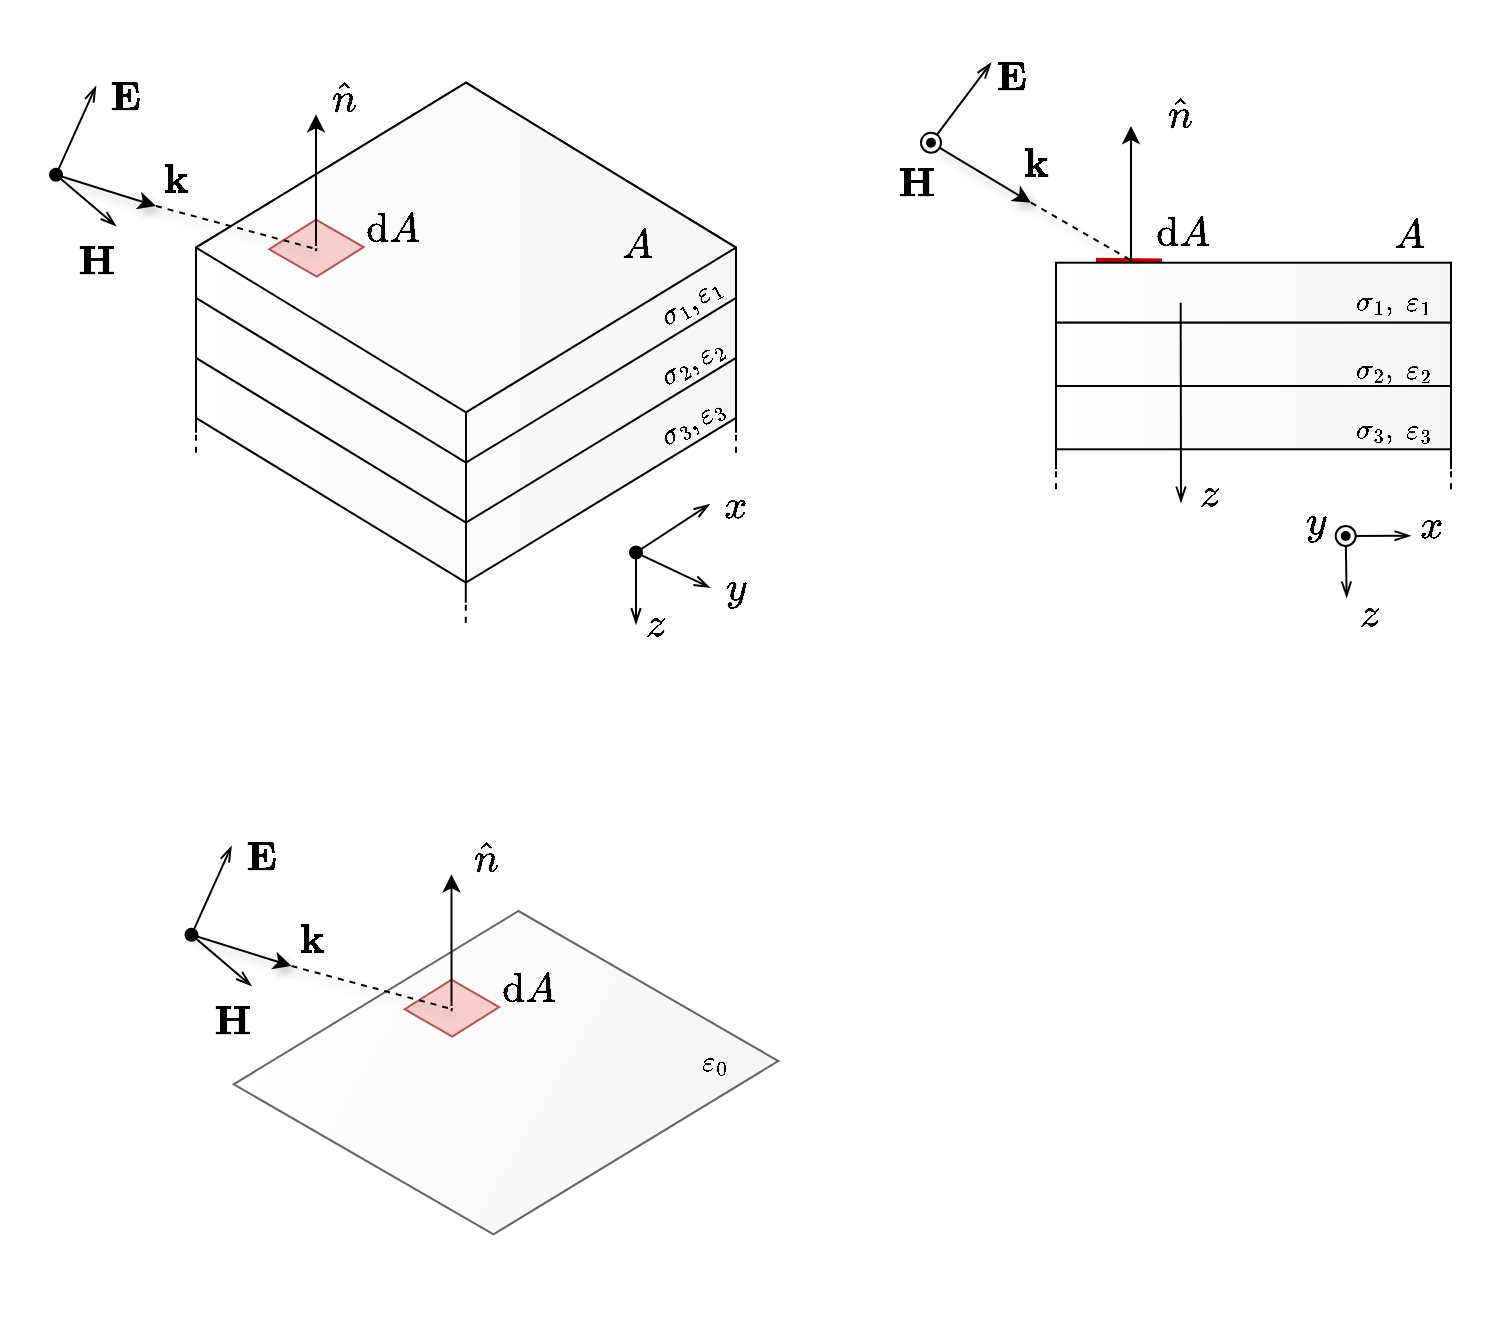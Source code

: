 <mxfile version="18.0.6" type="device"><diagram id="U_iILSM88MHI5gb71mpy" name="Page-1"><mxGraphModel dx="1422" dy="880" grid="1" gridSize="10" guides="1" tooltips="1" connect="1" arrows="1" fold="1" page="1" pageScale="1" pageWidth="1654" pageHeight="1169" math="1" shadow="0"><root><mxCell id="0"/><mxCell id="1" parent="0"/><mxCell id="bYvOaHDMlAFuU2vmQatj-49" value="" style="endArrow=none;html=1;rounded=0;strokeColor=#BD0000;strokeWidth=5;exitX=0.191;exitY=-0.006;exitDx=0;exitDy=0;exitPerimeter=0;entryX=0.268;entryY=0.014;entryDx=0;entryDy=0;entryPerimeter=0;" parent="1" target="bYvOaHDMlAFuU2vmQatj-14" edge="1"><mxGeometry width="50" height="50" relative="1" as="geometry"><mxPoint x="590.002" y="198.35" as="sourcePoint"/><mxPoint x="618.8" y="198.53" as="targetPoint"/></mxGeometry></mxCell><mxCell id="bYvOaHDMlAFuU2vmQatj-2" value="" style="whiteSpace=wrap;html=1;shape=mxgraph.basic.isocube;isoAngle=18.86;fontSize=18;fillColor=#f5f5f5;fontColor=#333333;strokeColor=#000000;gradientColor=#ffffff;gradientDirection=west;" parent="1" vertex="1"><mxGeometry x="140" y="146.27" width="270" height="212.08" as="geometry"/></mxCell><mxCell id="kk_CshJzOZGwAHu3Lzx9-15" value="" style="whiteSpace=wrap;html=1;shape=mxgraph.basic.isocube;isoAngle=18.86;fontSize=18;fillColor=#f5f5f5;fontColor=#333333;strokeColor=#000000;gradientColor=#ffffff;gradientDirection=west;" parent="1" vertex="1"><mxGeometry x="140" y="108.35" width="270" height="220" as="geometry"/></mxCell><mxCell id="kk_CshJzOZGwAHu3Lzx9-16" value="" style="whiteSpace=wrap;html=1;shape=mxgraph.basic.isocube;isoAngle=18.86;fontSize=18;fillColor=#f5f5f5;fontColor=#333333;strokeColor=#000000;gradientColor=#ffffff;gradientDirection=west;" parent="1" vertex="1"><mxGeometry x="140" y="108.35" width="270" height="190" as="geometry"/></mxCell><mxCell id="kk_CshJzOZGwAHu3Lzx9-24" value="&lt;font face=&quot;serif&quot; style=&quot;font-size: 14px&quot;&gt;$$ \sigma_2, $$&lt;/font&gt;" style="text;html=1;strokeColor=none;fillColor=none;align=center;verticalAlign=middle;whiteSpace=wrap;rounded=0;rotation=-30;" parent="1" vertex="1"><mxGeometry x="371.03" y="236.56" width="20" height="30" as="geometry"/></mxCell><mxCell id="kk_CshJzOZGwAHu3Lzx9-25" value="&lt;font face=&quot;serif&quot; style=&quot;font-size: 14px&quot;&gt;$$ \varepsilon_2 $$&lt;/font&gt;" style="text;html=1;strokeColor=none;fillColor=none;align=center;verticalAlign=middle;whiteSpace=wrap;rounded=0;rotation=-30;" parent="1" vertex="1"><mxGeometry x="391.63" y="232.79" width="10.98" height="20" as="geometry"/></mxCell><mxCell id="uXs8sqpdoN_Wdo4yryua-9" value="&lt;font face=&quot;serif&quot; style=&quot;font-size: 20px;&quot;&gt;$$ A $$&lt;/font&gt;" style="text;html=1;strokeColor=none;fillColor=none;align=center;verticalAlign=middle;whiteSpace=wrap;rounded=0;" parent="1" vertex="1"><mxGeometry x="351.03" y="173.35" width="20" height="30" as="geometry"/></mxCell><mxCell id="kk_CshJzOZGwAHu3Lzx9-34" value="" style="endArrow=openThin;html=1;rounded=0;endFill=0;startArrow=oval;startFill=1;" parent="1" edge="1"><mxGeometry width="50" height="50" relative="1" as="geometry"><mxPoint x="70" y="154.41" as="sourcePoint"/><mxPoint x="90" y="110" as="targetPoint"/></mxGeometry></mxCell><mxCell id="kk_CshJzOZGwAHu3Lzx9-35" value="" style="endArrow=openThin;html=1;rounded=0;endFill=0;" parent="1" edge="1"><mxGeometry width="50" height="50" relative="1" as="geometry"><mxPoint x="70" y="154.41" as="sourcePoint"/><mxPoint x="100" y="180" as="targetPoint"/></mxGeometry></mxCell><mxCell id="kk_CshJzOZGwAHu3Lzx9-36" value="" style="endArrow=classic;html=1;endFill=1;strokeWidth=1;strokeColor=default;targetPerimeterSpacing=0;sourcePerimeterSpacing=7;rounded=0;shadow=1;" parent="1" edge="1"><mxGeometry width="50" height="50" relative="1" as="geometry"><mxPoint x="70" y="154.41" as="sourcePoint"/><mxPoint x="120" y="170" as="targetPoint"/></mxGeometry></mxCell><mxCell id="kk_CshJzOZGwAHu3Lzx9-38" value="&lt;font face=&quot;serif&quot; style=&quot;font-size: 20px;&quot;&gt;$$ \mathbf{H} $$&lt;/font&gt;" style="text;html=1;strokeColor=none;fillColor=none;align=center;verticalAlign=middle;whiteSpace=wrap;rounded=0;" parent="1" vertex="1"><mxGeometry x="80" y="183.35" width="20" height="26.65" as="geometry"/></mxCell><mxCell id="kk_CshJzOZGwAHu3Lzx9-39" value="&lt;font face=&quot;serif&quot; style=&quot;font-size: 20px;&quot;&gt;$$ \mathbf{k} $$&lt;/font&gt;" style="text;html=1;strokeColor=none;fillColor=none;align=center;verticalAlign=middle;whiteSpace=wrap;rounded=0;" parent="1" vertex="1"><mxGeometry x="120" y="140.85" width="20" height="30" as="geometry"/></mxCell><mxCell id="kk_CshJzOZGwAHu3Lzx9-43" value="" style="endArrow=none;html=1;endFill=0;strokeWidth=1;strokeColor=default;rounded=0;shadow=1;dashed=1;startArrow=none;" parent="1" edge="1"><mxGeometry width="50" height="50" relative="1" as="geometry"><mxPoint x="206.915" y="199.815" as="sourcePoint"/><mxPoint x="207" y="200" as="targetPoint"/></mxGeometry></mxCell><mxCell id="kk_CshJzOZGwAHu3Lzx9-45" value="&lt;font face=&quot;serif&quot; style=&quot;font-size: 20px;&quot;&gt;$$ \mathrm{d}A $$&lt;/font&gt;" style="text;html=1;strokeColor=none;fillColor=none;align=center;verticalAlign=middle;whiteSpace=wrap;rounded=0;" parent="1" vertex="1"><mxGeometry x="229.02" y="165" width="20" height="30" as="geometry"/></mxCell><mxCell id="bYvOaHDMlAFuU2vmQatj-3" value="&lt;font face=&quot;serif&quot; style=&quot;font-size: 14px&quot;&gt;$$ \sigma_1, $$&lt;/font&gt;" style="text;html=1;strokeColor=none;fillColor=none;align=center;verticalAlign=middle;whiteSpace=wrap;rounded=0;rotation=-30;" parent="1" vertex="1"><mxGeometry x="371.03" y="206.56" width="20" height="30" as="geometry"/></mxCell><mxCell id="bYvOaHDMlAFuU2vmQatj-4" value="&lt;font face=&quot;serif&quot; style=&quot;font-size: 14px&quot;&gt;$$ \varepsilon_1 $$&lt;/font&gt;" style="text;html=1;strokeColor=none;fillColor=none;align=center;verticalAlign=middle;whiteSpace=wrap;rounded=0;rotation=-30;" parent="1" vertex="1"><mxGeometry x="391.03" y="206.56" width="10.98" height="11.65" as="geometry"/></mxCell><mxCell id="bYvOaHDMlAFuU2vmQatj-5" value="&lt;font face=&quot;serif&quot; style=&quot;font-size: 14px&quot;&gt;$$ \sigma_3, $$&lt;/font&gt;" style="text;html=1;strokeColor=none;fillColor=none;align=center;verticalAlign=middle;whiteSpace=wrap;rounded=0;rotation=-30;" parent="1" vertex="1"><mxGeometry x="371.03" y="266.56" width="20" height="30" as="geometry"/></mxCell><mxCell id="bYvOaHDMlAFuU2vmQatj-6" value="&lt;font face=&quot;serif&quot; style=&quot;font-size: 14px&quot;&gt;$$ \varepsilon_3 $$&lt;/font&gt;" style="text;html=1;strokeColor=none;fillColor=none;align=center;verticalAlign=middle;whiteSpace=wrap;rounded=0;rotation=-30;" parent="1" vertex="1"><mxGeometry x="391.63" y="262.79" width="10.98" height="20" as="geometry"/></mxCell><mxCell id="bYvOaHDMlAFuU2vmQatj-7" value="" style="endArrow=none;dashed=1;html=1;rounded=0;" parent="1" edge="1"><mxGeometry width="50" height="50" relative="1" as="geometry"><mxPoint x="140" y="293.35" as="sourcePoint"/><mxPoint x="140" y="283.35" as="targetPoint"/></mxGeometry></mxCell><mxCell id="bYvOaHDMlAFuU2vmQatj-9" value="" style="endArrow=none;html=1;rounded=0;" parent="1" edge="1"><mxGeometry width="50" height="50" relative="1" as="geometry"><mxPoint x="140" y="283.35" as="sourcePoint"/><mxPoint x="140" y="273.35" as="targetPoint"/></mxGeometry></mxCell><mxCell id="bYvOaHDMlAFuU2vmQatj-10" value="" style="endArrow=none;dashed=1;html=1;rounded=0;" parent="1" edge="1"><mxGeometry width="50" height="50" relative="1" as="geometry"><mxPoint x="274.9" y="378.35" as="sourcePoint"/><mxPoint x="274.9" y="368.35" as="targetPoint"/></mxGeometry></mxCell><mxCell id="bYvOaHDMlAFuU2vmQatj-11" value="" style="endArrow=none;html=1;rounded=0;" parent="1" edge="1"><mxGeometry width="50" height="50" relative="1" as="geometry"><mxPoint x="274.9" y="368.35" as="sourcePoint"/><mxPoint x="274.9" y="358.35" as="targetPoint"/></mxGeometry></mxCell><mxCell id="bYvOaHDMlAFuU2vmQatj-12" value="" style="endArrow=none;dashed=1;html=1;rounded=0;" parent="1" edge="1"><mxGeometry width="50" height="50" relative="1" as="geometry"><mxPoint x="410" y="293.35" as="sourcePoint"/><mxPoint x="410" y="283.35" as="targetPoint"/></mxGeometry></mxCell><mxCell id="bYvOaHDMlAFuU2vmQatj-13" value="" style="endArrow=none;html=1;rounded=0;" parent="1" edge="1"><mxGeometry width="50" height="50" relative="1" as="geometry"><mxPoint x="410" y="283.35" as="sourcePoint"/><mxPoint x="410" y="273.35" as="targetPoint"/></mxGeometry></mxCell><mxCell id="bYvOaHDMlAFuU2vmQatj-14" value="" style="rounded=0;whiteSpace=wrap;html=1;fontSize=18;fillColor=#f5f5f5;gradientDirection=west;fontColor=#333333;strokeColor=#000000;gradientColor=#ffffff;" parent="1" vertex="1"><mxGeometry x="570" y="198.35" width="197.5" height="30" as="geometry"/></mxCell><mxCell id="bYvOaHDMlAFuU2vmQatj-15" value="" style="rounded=0;whiteSpace=wrap;html=1;fontSize=18;fillColor=#f5f5f5;gradientDirection=west;fontColor=#333333;strokeColor=#000000;gradientColor=#ffffff;" parent="1" vertex="1"><mxGeometry x="570" y="228.35" width="197.5" height="31.65" as="geometry"/></mxCell><mxCell id="bYvOaHDMlAFuU2vmQatj-20" value="&lt;font face=&quot;serif&quot; style=&quot;font-size: 20px;&quot;&gt;$$ A $$&lt;/font&gt;" style="text;html=1;strokeColor=none;fillColor=none;align=center;verticalAlign=middle;whiteSpace=wrap;rounded=0;" parent="1" vertex="1"><mxGeometry x="737.34" y="168.35" width="20" height="30" as="geometry"/></mxCell><mxCell id="bYvOaHDMlAFuU2vmQatj-21" value="" style="endArrow=openThin;html=1;rounded=0;endFill=0;" parent="1" edge="1"><mxGeometry width="50" height="50" relative="1" as="geometry"><mxPoint x="507.5" y="138.35" as="sourcePoint"/><mxPoint x="537.5" y="98.35" as="targetPoint"/></mxGeometry></mxCell><mxCell id="bYvOaHDMlAFuU2vmQatj-22" value="" style="endArrow=classic;html=1;endFill=1;strokeWidth=1;strokeColor=default;targetPerimeterSpacing=0;sourcePerimeterSpacing=7;rounded=0;shadow=1;" parent="1" edge="1"><mxGeometry width="50" height="50" relative="1" as="geometry"><mxPoint x="507.5" y="138.35" as="sourcePoint"/><mxPoint x="557.5" y="168.35" as="targetPoint"/></mxGeometry></mxCell><mxCell id="bYvOaHDMlAFuU2vmQatj-23" value="&lt;font face=&quot;serif&quot; style=&quot;font-size: 20px;&quot;&gt;$$ \mathbf{E} $$&lt;/font&gt;" style="text;html=1;strokeColor=none;fillColor=none;align=center;verticalAlign=middle;whiteSpace=wrap;rounded=0;" parent="1" vertex="1"><mxGeometry x="537.5" y="90" width="20" height="30" as="geometry"/></mxCell><mxCell id="bYvOaHDMlAFuU2vmQatj-24" value="&lt;font face=&quot;serif&quot; style=&quot;font-size: 20px;&quot;&gt;$$ \mathbf{H} $$&lt;/font&gt;" style="text;html=1;strokeColor=none;fillColor=none;align=center;verticalAlign=middle;whiteSpace=wrap;rounded=0;" parent="1" vertex="1"><mxGeometry x="490" y="148.35" width="20" height="20" as="geometry"/></mxCell><mxCell id="bYvOaHDMlAFuU2vmQatj-25" value="" style="ellipse;whiteSpace=wrap;html=1;aspect=fixed;fontSize=18;gradientDirection=west;" parent="1" vertex="1"><mxGeometry x="502.5" y="133.35" width="10" height="10" as="geometry"/></mxCell><mxCell id="bYvOaHDMlAFuU2vmQatj-26" value="" style="ellipse;whiteSpace=wrap;html=1;aspect=fixed;fontSize=18;gradientDirection=west;strokeColor=none;fillColor=#000000;strokeWidth=1;" parent="1" vertex="1"><mxGeometry x="505" y="135.85" width="5" height="5" as="geometry"/></mxCell><mxCell id="bYvOaHDMlAFuU2vmQatj-28" value="&lt;font face=&quot;serif&quot; style=&quot;font-size: 20px;&quot;&gt;$$ z $$&lt;/font&gt;" style="text;html=1;strokeColor=none;fillColor=none;align=center;verticalAlign=middle;whiteSpace=wrap;rounded=0;" parent="1" vertex="1"><mxGeometry x="636.52" y="298.35" width="20" height="30" as="geometry"/></mxCell><mxCell id="bYvOaHDMlAFuU2vmQatj-29" value="&lt;font face=&quot;serif&quot; style=&quot;font-size: 14px&quot;&gt;$$ \sigma_1, $$&lt;/font&gt;" style="text;html=1;strokeColor=none;fillColor=none;align=center;verticalAlign=middle;whiteSpace=wrap;rounded=0;rotation=0;" parent="1" vertex="1"><mxGeometry x="718.59" y="203.35" width="20" height="30" as="geometry"/></mxCell><mxCell id="bYvOaHDMlAFuU2vmQatj-30" value="&lt;font face=&quot;serif&quot; style=&quot;font-size: 14px&quot;&gt;$$ \varepsilon_1 $$&lt;/font&gt;" style="text;html=1;strokeColor=none;fillColor=none;align=center;verticalAlign=middle;whiteSpace=wrap;rounded=0;rotation=0;" parent="1" vertex="1"><mxGeometry x="741.52" y="208.35" width="20" height="20" as="geometry"/></mxCell><mxCell id="bYvOaHDMlAFuU2vmQatj-31" value="&lt;font face=&quot;serif&quot; style=&quot;font-size: 14px&quot;&gt;$$ \sigma_2, $$&lt;/font&gt;" style="text;html=1;strokeColor=none;fillColor=none;align=center;verticalAlign=middle;whiteSpace=wrap;rounded=0;rotation=0;" parent="1" vertex="1"><mxGeometry x="718.59" y="237.31" width="20" height="30" as="geometry"/></mxCell><mxCell id="bYvOaHDMlAFuU2vmQatj-32" value="&lt;font face=&quot;serif&quot; style=&quot;font-size: 14px&quot;&gt;$$ \varepsilon_2 $$&lt;/font&gt;" style="text;html=1;strokeColor=none;fillColor=none;align=center;verticalAlign=middle;whiteSpace=wrap;rounded=0;rotation=0;" parent="1" vertex="1"><mxGeometry x="741.52" y="242.31" width="20" height="20" as="geometry"/></mxCell><mxCell id="bYvOaHDMlAFuU2vmQatj-33" value="&lt;font face=&quot;serif&quot; style=&quot;font-size: 20px;&quot;&gt;$$ \mathbf{k} $$&lt;/font&gt;" style="text;html=1;strokeColor=none;fillColor=none;align=center;verticalAlign=middle;whiteSpace=wrap;rounded=0;" parent="1" vertex="1"><mxGeometry x="550" y="133.35" width="20" height="30" as="geometry"/></mxCell><mxCell id="bYvOaHDMlAFuU2vmQatj-34" value="" style="endArrow=classic;html=1;rounded=0;endFill=1;strokeColor=#000000;" parent="1" edge="1"><mxGeometry width="50" height="50" relative="1" as="geometry"><mxPoint x="607.5" y="198.35" as="sourcePoint"/><mxPoint x="607.5" y="130" as="targetPoint"/></mxGeometry></mxCell><mxCell id="bYvOaHDMlAFuU2vmQatj-43" value="&lt;font face=&quot;serif&quot; style=&quot;font-size: 20px;&quot;&gt;$$ \mathrm{d}A $$&lt;/font&gt;" style="text;html=1;strokeColor=none;fillColor=none;align=center;verticalAlign=middle;whiteSpace=wrap;rounded=0;" parent="1" vertex="1"><mxGeometry x="616.52" y="160" width="33.48" height="43.35" as="geometry"/></mxCell><mxCell id="bYvOaHDMlAFuU2vmQatj-44" value="" style="endArrow=none;html=1;endFill=0;strokeWidth=1;strokeColor=default;sourcePerimeterSpacing=7;rounded=0;shadow=1;dashed=1;entryX=0.193;entryY=-0.03;entryDx=0;entryDy=0;entryPerimeter=0;" parent="1" target="bYvOaHDMlAFuU2vmQatj-14" edge="1"><mxGeometry width="50" height="50" relative="1" as="geometry"><mxPoint x="557.5" y="168.35" as="sourcePoint"/><mxPoint x="608.47" y="196.01" as="targetPoint"/></mxGeometry></mxCell><mxCell id="bYvOaHDMlAFuU2vmQatj-45" value="" style="rounded=0;whiteSpace=wrap;html=1;fontSize=18;fillColor=#f5f5f5;gradientDirection=west;fontColor=#333333;strokeColor=#000000;gradientColor=#ffffff;" parent="1" vertex="1"><mxGeometry x="570" y="260" width="197.5" height="31.65" as="geometry"/></mxCell><mxCell id="bYvOaHDMlAFuU2vmQatj-27" value="" style="endArrow=openThin;html=1;rounded=0;shadow=0;fontSize=18;sourcePerimeterSpacing=7;targetPerimeterSpacing=0;strokeColor=#000000;strokeWidth=1;endFill=0;" parent="1" edge="1"><mxGeometry width="50" height="50" relative="1" as="geometry"><mxPoint x="632.33" y="218.35" as="sourcePoint"/><mxPoint x="632.5" y="318.35" as="targetPoint"/></mxGeometry></mxCell><mxCell id="bYvOaHDMlAFuU2vmQatj-46" value="&lt;font face=&quot;serif&quot; style=&quot;font-size: 14px&quot;&gt;$$ \sigma_3, $$&lt;/font&gt;" style="text;html=1;strokeColor=none;fillColor=none;align=center;verticalAlign=middle;whiteSpace=wrap;rounded=0;rotation=0;" parent="1" vertex="1"><mxGeometry x="718.59" y="267.31" width="20" height="30" as="geometry"/></mxCell><mxCell id="bYvOaHDMlAFuU2vmQatj-47" value="&lt;font face=&quot;serif&quot; style=&quot;font-size: 14px&quot;&gt;$$ \varepsilon_3 $$&lt;/font&gt;" style="text;html=1;strokeColor=none;fillColor=none;align=center;verticalAlign=middle;whiteSpace=wrap;rounded=0;rotation=0;" parent="1" vertex="1"><mxGeometry x="741.52" y="272.31" width="20" height="20" as="geometry"/></mxCell><mxCell id="bYvOaHDMlAFuU2vmQatj-50" value="" style="endArrow=none;dashed=1;html=1;rounded=0;" parent="1" edge="1"><mxGeometry width="50" height="50" relative="1" as="geometry"><mxPoint x="570" y="311.65" as="sourcePoint"/><mxPoint x="570" y="301.65" as="targetPoint"/></mxGeometry></mxCell><mxCell id="bYvOaHDMlAFuU2vmQatj-51" value="" style="endArrow=none;html=1;rounded=0;" parent="1" edge="1"><mxGeometry width="50" height="50" relative="1" as="geometry"><mxPoint x="570" y="301.65" as="sourcePoint"/><mxPoint x="570" y="291.65" as="targetPoint"/></mxGeometry></mxCell><mxCell id="bYvOaHDMlAFuU2vmQatj-52" value="" style="endArrow=none;dashed=1;html=1;rounded=0;" parent="1" edge="1"><mxGeometry width="50" height="50" relative="1" as="geometry"><mxPoint x="767.5" y="311.65" as="sourcePoint"/><mxPoint x="767.5" y="301.65" as="targetPoint"/></mxGeometry></mxCell><mxCell id="bYvOaHDMlAFuU2vmQatj-53" value="" style="endArrow=none;html=1;rounded=0;" parent="1" edge="1"><mxGeometry width="50" height="50" relative="1" as="geometry"><mxPoint x="767.5" y="301.65" as="sourcePoint"/><mxPoint x="767.5" y="291.65" as="targetPoint"/></mxGeometry></mxCell><mxCell id="bYvOaHDMlAFuU2vmQatj-70" value="" style="endArrow=openThin;html=1;rounded=0;endFill=0;startArrow=oval;startFill=1;" parent="1" edge="1"><mxGeometry width="50" height="50" relative="1" as="geometry"><mxPoint x="360" y="343.28" as="sourcePoint"/><mxPoint x="396.77" y="319.17" as="targetPoint"/></mxGeometry></mxCell><mxCell id="bYvOaHDMlAFuU2vmQatj-71" value="" style="endArrow=openThin;html=1;rounded=0;endFill=0;" parent="1" edge="1"><mxGeometry width="50" height="50" relative="1" as="geometry"><mxPoint x="360" y="343.28" as="sourcePoint"/><mxPoint x="397" y="360.82" as="targetPoint"/></mxGeometry></mxCell><mxCell id="bYvOaHDMlAFuU2vmQatj-72" value="" style="endArrow=openThin;html=1;endFill=0;strokeWidth=1;strokeColor=default;targetPerimeterSpacing=0;sourcePerimeterSpacing=7;rounded=0;shadow=0;" parent="1" edge="1"><mxGeometry width="50" height="50" relative="1" as="geometry"><mxPoint x="360" y="343.28" as="sourcePoint"/><mxPoint x="360" y="379.17" as="targetPoint"/></mxGeometry></mxCell><mxCell id="bYvOaHDMlAFuU2vmQatj-73" value="&lt;font face=&quot;serif&quot; style=&quot;font-size: 20px;&quot;&gt;$$ x $$&lt;/font&gt;" style="text;html=1;strokeColor=none;fillColor=none;align=center;verticalAlign=middle;whiteSpace=wrap;rounded=0;" parent="1" vertex="1"><mxGeometry x="400" y="308.35" width="20" height="21.65" as="geometry"/></mxCell><mxCell id="bYvOaHDMlAFuU2vmQatj-74" value="&lt;font face=&quot;serif&quot; style=&quot;font-size: 20px;&quot;&gt;$$ y $$&lt;/font&gt;" style="text;html=1;strokeColor=none;fillColor=none;align=center;verticalAlign=middle;whiteSpace=wrap;rounded=0;" parent="1" vertex="1"><mxGeometry x="400" y="349.17" width="20" height="21.65" as="geometry"/></mxCell><mxCell id="bYvOaHDMlAFuU2vmQatj-75" value="&lt;font face=&quot;serif&quot; style=&quot;font-size: 20px;&quot;&gt;$$ z $$&lt;/font&gt;" style="text;html=1;strokeColor=none;fillColor=none;align=center;verticalAlign=middle;whiteSpace=wrap;rounded=0;" parent="1" vertex="1"><mxGeometry x="360" y="362.94" width="20" height="30" as="geometry"/></mxCell><mxCell id="bYvOaHDMlAFuU2vmQatj-84" value="" style="endArrow=openThin;html=1;rounded=0;endFill=0;" parent="1" edge="1"><mxGeometry width="50" height="50" relative="1" as="geometry"><mxPoint x="714.84" y="335" as="sourcePoint"/><mxPoint x="747.34" y="334.83" as="targetPoint"/></mxGeometry></mxCell><mxCell id="bYvOaHDMlAFuU2vmQatj-85" value="" style="endArrow=openThin;html=1;endFill=0;strokeWidth=1;strokeColor=default;targetPerimeterSpacing=0;sourcePerimeterSpacing=7;rounded=0;shadow=0;" parent="1" edge="1"><mxGeometry width="50" height="50" relative="1" as="geometry"><mxPoint x="714.84" y="335" as="sourcePoint"/><mxPoint x="715.34" y="365.83" as="targetPoint"/></mxGeometry></mxCell><mxCell id="bYvOaHDMlAFuU2vmQatj-88" value="" style="ellipse;whiteSpace=wrap;html=1;aspect=fixed;fontSize=18;gradientDirection=west;" parent="1" vertex="1"><mxGeometry x="709.84" y="330.0" width="10" height="10" as="geometry"/></mxCell><mxCell id="bYvOaHDMlAFuU2vmQatj-89" value="" style="ellipse;whiteSpace=wrap;html=1;aspect=fixed;fontSize=18;gradientDirection=west;strokeColor=none;fillColor=#000000;strokeWidth=1;" parent="1" vertex="1"><mxGeometry x="712.34" y="332.5" width="5" height="5" as="geometry"/></mxCell><mxCell id="bYvOaHDMlAFuU2vmQatj-91" value="&lt;font face=&quot;serif&quot; style=&quot;font-size: 20px;&quot;&gt;$$ z $$&lt;/font&gt;" style="text;html=1;strokeColor=none;fillColor=none;align=center;verticalAlign=middle;whiteSpace=wrap;rounded=0;" parent="1" vertex="1"><mxGeometry x="717.34" y="358.35" width="20" height="30" as="geometry"/></mxCell><mxCell id="bYvOaHDMlAFuU2vmQatj-92" value="&lt;font face=&quot;serif&quot; style=&quot;font-size: 20px;&quot;&gt;$$ y $$&lt;/font&gt;" style="text;html=1;strokeColor=none;fillColor=none;align=center;verticalAlign=middle;whiteSpace=wrap;rounded=0;" parent="1" vertex="1"><mxGeometry x="689.84" y="315.85" width="20" height="21.65" as="geometry"/></mxCell><mxCell id="bYvOaHDMlAFuU2vmQatj-93" value="&lt;font face=&quot;serif&quot; style=&quot;font-size: 20px;&quot;&gt;$$ x $$&lt;/font&gt;" style="text;html=1;strokeColor=none;fillColor=none;align=center;verticalAlign=middle;whiteSpace=wrap;rounded=0;" parent="1" vertex="1"><mxGeometry x="747.5" y="318.35" width="20" height="21.65" as="geometry"/></mxCell><mxCell id="bYvOaHDMlAFuU2vmQatj-94" value="" style="shape=parallelogram;perimeter=parallelogramPerimeter;whiteSpace=wrap;html=1;fixedSize=1;rotation=30;size=12.91;fillColor=#f8cecc;strokeColor=#b85450;gradientDirection=west;" parent="1" vertex="1"><mxGeometry x="180.0" y="178.84" width="40.38" height="24.51" as="geometry"/></mxCell><mxCell id="bYvOaHDMlAFuU2vmQatj-96" value="" style="endArrow=none;html=1;rounded=0;endFill=1;strokeColor=#000000;" parent="1" target="bYvOaHDMlAFuU2vmQatj-94" edge="1"><mxGeometry width="50" height="50" relative="1" as="geometry"><mxPoint x="200" y="192.53" as="sourcePoint"/><mxPoint x="200" y="124.18" as="targetPoint"/></mxGeometry></mxCell><mxCell id="bYvOaHDMlAFuU2vmQatj-56" value="" style="endArrow=classic;html=1;rounded=0;endFill=1;strokeColor=#000000;startArrow=none;" parent="1" edge="1"><mxGeometry width="50" height="50" relative="1" as="geometry"><mxPoint x="200" y="190" as="sourcePoint"/><mxPoint x="200.0" y="124.18" as="targetPoint"/></mxGeometry></mxCell><mxCell id="kk_CshJzOZGwAHu3Lzx9-44" value="" style="endArrow=none;html=1;endFill=0;strokeWidth=1;strokeColor=default;sourcePerimeterSpacing=7;rounded=0;shadow=1;dashed=1;entryX=0;entryY=0.25;entryDx=0;entryDy=0;" parent="1" edge="1"><mxGeometry width="50" height="50" relative="1" as="geometry"><mxPoint x="120" y="170" as="sourcePoint"/><mxPoint x="200.372" y="191.572" as="targetPoint"/></mxGeometry></mxCell><mxCell id="bYvOaHDMlAFuU2vmQatj-97" value="&lt;font face=&quot;serif&quot; style=&quot;font-size: 20px;&quot;&gt;$$ \mathbf{E} $$&lt;/font&gt;" style="text;html=1;strokeColor=none;fillColor=none;align=center;verticalAlign=middle;whiteSpace=wrap;rounded=0;" parent="1" vertex="1"><mxGeometry x="90" y="100" width="30" height="30" as="geometry"/></mxCell><mxCell id="O_Judm7HOSaHhhexEtUI-1" value="" style="shape=parallelogram;perimeter=parallelogramPerimeter;whiteSpace=wrap;html=1;fixedSize=1;rotation=30;size=80;fillColor=#f5f5f5;fontColor=#333333;strokeColor=#666666;gradientColor=#ffffff;gradientDirection=west;" parent="1" vertex="1"><mxGeometry x="180" y="530.21" width="230" height="146.23" as="geometry"/></mxCell><mxCell id="O_Judm7HOSaHhhexEtUI-18" value="" style="endArrow=openThin;html=1;rounded=0;endFill=0;startArrow=oval;startFill=1;" parent="1" edge="1"><mxGeometry width="50" height="50" relative="1" as="geometry"><mxPoint x="137.75" y="534.41" as="sourcePoint"/><mxPoint x="157.75" y="490" as="targetPoint"/></mxGeometry></mxCell><mxCell id="O_Judm7HOSaHhhexEtUI-19" value="" style="endArrow=openThin;html=1;rounded=0;endFill=0;" parent="1" edge="1"><mxGeometry width="50" height="50" relative="1" as="geometry"><mxPoint x="137.75" y="534.41" as="sourcePoint"/><mxPoint x="167.75" y="560" as="targetPoint"/></mxGeometry></mxCell><mxCell id="O_Judm7HOSaHhhexEtUI-20" value="" style="endArrow=classic;html=1;endFill=1;strokeWidth=1;strokeColor=default;targetPerimeterSpacing=0;sourcePerimeterSpacing=7;rounded=0;shadow=1;" parent="1" edge="1"><mxGeometry width="50" height="50" relative="1" as="geometry"><mxPoint x="137.75" y="534.41" as="sourcePoint"/><mxPoint x="187.75" y="550" as="targetPoint"/></mxGeometry></mxCell><mxCell id="O_Judm7HOSaHhhexEtUI-21" value="&lt;font face=&quot;serif&quot; style=&quot;font-size: 20px;&quot;&gt;$$ \mathbf{H} $$&lt;/font&gt;" style="text;html=1;strokeColor=none;fillColor=none;align=center;verticalAlign=middle;whiteSpace=wrap;rounded=0;" parent="1" vertex="1"><mxGeometry x="147.75" y="563.35" width="20" height="26.65" as="geometry"/></mxCell><mxCell id="O_Judm7HOSaHhhexEtUI-22" value="&lt;font face=&quot;serif&quot; style=&quot;font-size: 20px;&quot;&gt;$$ \mathbf{k} $$&lt;/font&gt;" style="text;html=1;strokeColor=none;fillColor=none;align=center;verticalAlign=middle;whiteSpace=wrap;rounded=0;" parent="1" vertex="1"><mxGeometry x="187.75" y="520.85" width="20" height="30" as="geometry"/></mxCell><mxCell id="O_Judm7HOSaHhhexEtUI-23" value="" style="endArrow=none;html=1;endFill=0;strokeWidth=1;strokeColor=default;rounded=0;shadow=1;dashed=1;startArrow=none;" parent="1" edge="1"><mxGeometry width="50" height="50" relative="1" as="geometry"><mxPoint x="274.665" y="579.815" as="sourcePoint"/><mxPoint x="274.75" y="580" as="targetPoint"/></mxGeometry></mxCell><mxCell id="O_Judm7HOSaHhhexEtUI-24" value="&lt;font face=&quot;serif&quot; style=&quot;font-size: 20px;&quot;&gt;$$ \mathrm{d}A $$&lt;/font&gt;" style="text;html=1;strokeColor=none;fillColor=none;align=center;verticalAlign=middle;whiteSpace=wrap;rounded=0;" parent="1" vertex="1"><mxGeometry x="296.77" y="545" width="20" height="30" as="geometry"/></mxCell><mxCell id="O_Judm7HOSaHhhexEtUI-26" value="" style="shape=parallelogram;perimeter=parallelogramPerimeter;whiteSpace=wrap;html=1;fixedSize=1;rotation=30;size=12.91;fillColor=#f8cecc;strokeColor=#b85450;gradientDirection=west;" parent="1" vertex="1"><mxGeometry x="247.75" y="558.84" width="40.38" height="24.51" as="geometry"/></mxCell><mxCell id="O_Judm7HOSaHhhexEtUI-27" value="" style="endArrow=none;html=1;rounded=0;endFill=1;strokeColor=#000000;" parent="1" target="O_Judm7HOSaHhhexEtUI-26" edge="1"><mxGeometry width="50" height="50" relative="1" as="geometry"><mxPoint x="267.75" y="572.53" as="sourcePoint"/><mxPoint x="267.75" y="504.18" as="targetPoint"/></mxGeometry></mxCell><mxCell id="O_Judm7HOSaHhhexEtUI-28" value="" style="endArrow=classic;html=1;rounded=0;endFill=1;strokeColor=#000000;startArrow=none;" parent="1" edge="1"><mxGeometry width="50" height="50" relative="1" as="geometry"><mxPoint x="267.75" y="570" as="sourcePoint"/><mxPoint x="267.75" y="504.18" as="targetPoint"/></mxGeometry></mxCell><mxCell id="O_Judm7HOSaHhhexEtUI-29" value="" style="endArrow=none;html=1;endFill=0;strokeWidth=1;strokeColor=default;sourcePerimeterSpacing=7;rounded=0;shadow=1;dashed=1;entryX=0;entryY=0.25;entryDx=0;entryDy=0;" parent="1" edge="1"><mxGeometry width="50" height="50" relative="1" as="geometry"><mxPoint x="187.75" y="550" as="sourcePoint"/><mxPoint x="268.122" y="571.572" as="targetPoint"/></mxGeometry></mxCell><mxCell id="O_Judm7HOSaHhhexEtUI-30" value="&lt;font face=&quot;serif&quot; style=&quot;font-size: 20px;&quot;&gt;$$ \mathbf{E} $$&lt;/font&gt;" style="text;html=1;strokeColor=none;fillColor=none;align=center;verticalAlign=middle;whiteSpace=wrap;rounded=0;" parent="1" vertex="1"><mxGeometry x="157.75" y="480" width="30" height="30" as="geometry"/></mxCell><mxCell id="O_Judm7HOSaHhhexEtUI-35" value="&lt;font face=&quot;serif&quot; style=&quot;font-size: 14px&quot;&gt;$$ \varepsilon_0 $$&lt;/font&gt;" style="text;html=1;strokeColor=none;fillColor=none;align=center;verticalAlign=middle;whiteSpace=wrap;rounded=0;rotation=0;" parent="1" vertex="1"><mxGeometry x="390" y="588.21" width="20" height="20" as="geometry"/></mxCell><mxCell id="17m3YxpOAAy0ehgfRCuk-2" value="&lt;font face=&quot;serif&quot; style=&quot;font-size: 20px;&quot;&gt;$$ \hat n $$&lt;/font&gt;" style="text;html=1;strokeColor=none;fillColor=none;align=center;verticalAlign=middle;whiteSpace=wrap;rounded=0;" parent="1" vertex="1"><mxGeometry x="199.02" y="100" width="30" height="30" as="geometry"/></mxCell><mxCell id="klBtIwdPsj5bBVQcrlHz-1" value="&lt;font face=&quot;serif&quot; style=&quot;font-size: 20px;&quot;&gt;$$ \hat n $$&lt;/font&gt;" style="text;html=1;strokeColor=none;fillColor=none;align=center;verticalAlign=middle;whiteSpace=wrap;rounded=0;" vertex="1" parent="1"><mxGeometry x="616.52" y="108.35" width="30" height="30" as="geometry"/></mxCell><mxCell id="klBtIwdPsj5bBVQcrlHz-2" value="&lt;font face=&quot;serif&quot; style=&quot;font-size: 20px;&quot;&gt;$$ \hat n $$&lt;/font&gt;" style="text;html=1;strokeColor=none;fillColor=none;align=center;verticalAlign=middle;whiteSpace=wrap;rounded=0;" vertex="1" parent="1"><mxGeometry x="270" y="480" width="30" height="30" as="geometry"/></mxCell></root></mxGraphModel></diagram></mxfile>